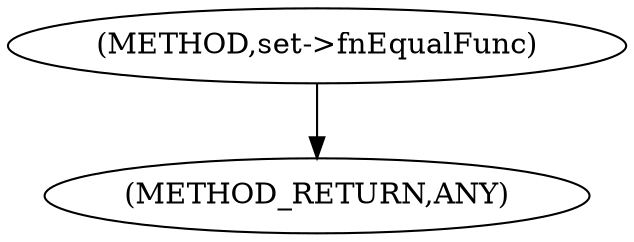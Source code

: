 digraph "set-&gt;fnEqualFunc" {  
"100127" [label = <(METHOD,set-&gt;fnEqualFunc)> ]
"100130" [label = <(METHOD_RETURN,ANY)> ]
  "100127" -> "100130" 
}
